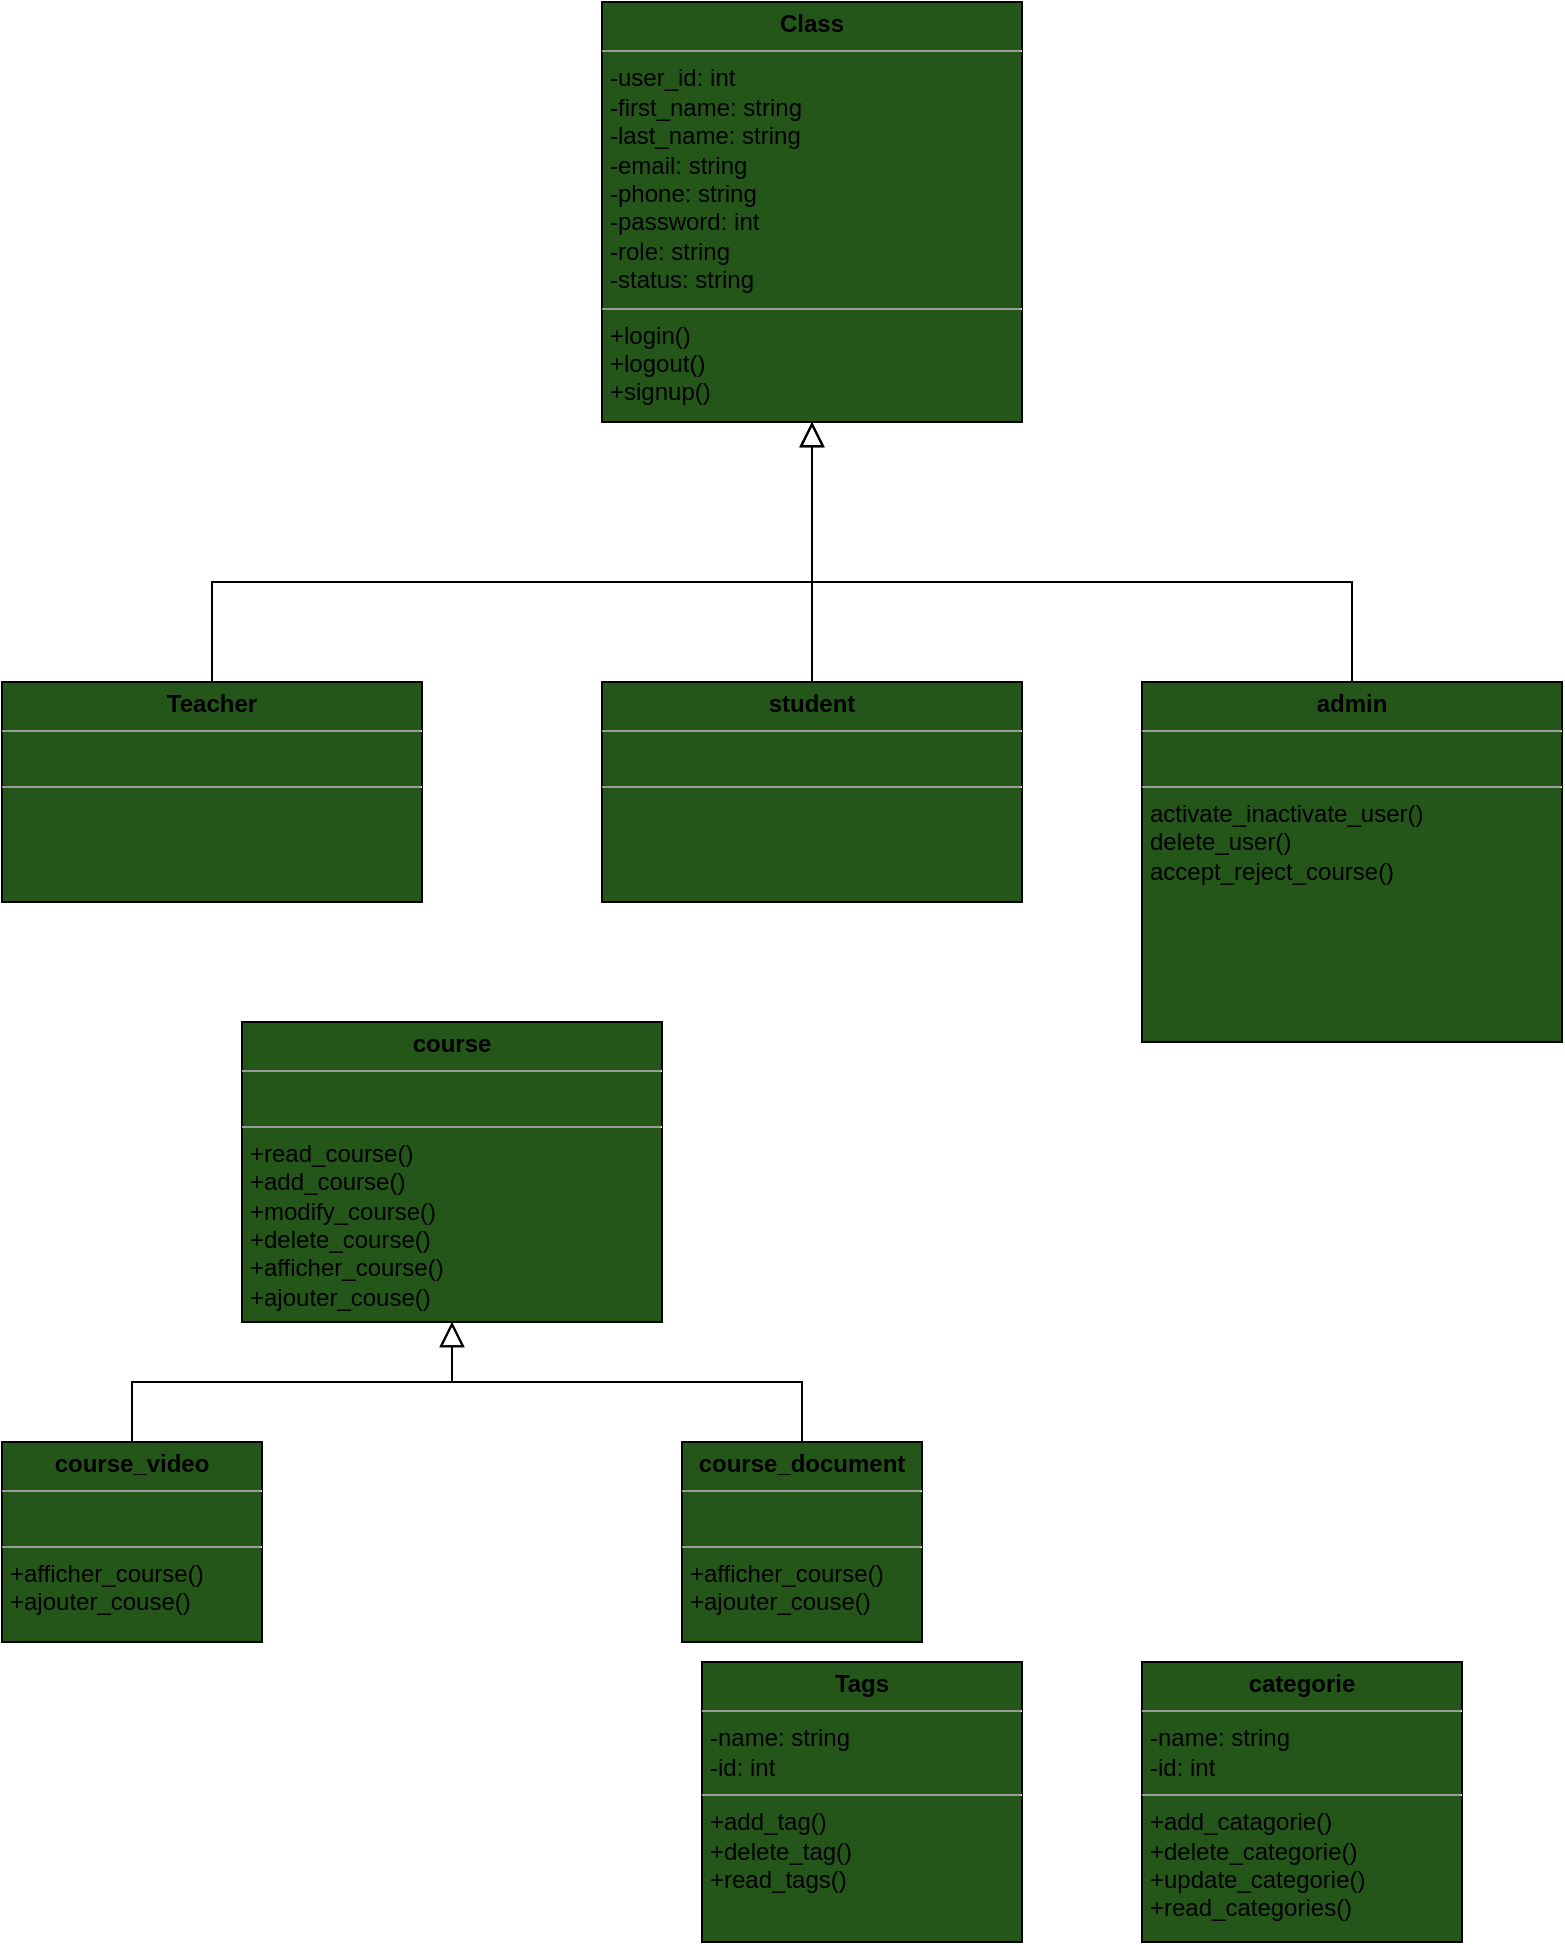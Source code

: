 <mxfile>
    <diagram id="UIaYbOTbj8Pi2ZbQqOQN" name="Page-1">
        <mxGraphModel dx="1594" dy="1762" grid="1" gridSize="10" guides="1" tooltips="1" connect="1" arrows="1" fold="1" page="1" pageScale="1" pageWidth="850" pageHeight="1100" math="0" shadow="0">
            <root>
                <mxCell id="0"/>
                <mxCell id="1" parent="0"/>
                <mxCell id="18" value="" style="endArrow=block;endSize=10;endFill=0;shadow=0;strokeWidth=1;rounded=0;edgeStyle=elbowEdgeStyle;elbow=vertical;entryX=0.5;entryY=1;entryDx=0;entryDy=0;exitX=0.5;exitY=0;exitDx=0;exitDy=0;" parent="1" source="121" target="118" edge="1">
                    <mxGeometry width="160" relative="1" as="geometry">
                        <mxPoint x="-255" y="-230.0" as="sourcePoint"/>
                        <mxPoint x="27.08" y="-329.324" as="targetPoint"/>
                        <Array as="points">
                            <mxPoint x="-45" y="-280"/>
                            <mxPoint x="-45" y="-230"/>
                        </Array>
                    </mxGeometry>
                </mxCell>
                <mxCell id="55" value="" style="endArrow=block;endSize=10;endFill=0;shadow=0;strokeWidth=1;rounded=0;edgeStyle=elbowEdgeStyle;elbow=vertical;exitX=0.5;exitY=0;exitDx=0;exitDy=0;entryX=0.5;entryY=1;entryDx=0;entryDy=0;" parent="1" source="123" target="118" edge="1">
                    <mxGeometry width="160" relative="1" as="geometry">
                        <mxPoint x="305" y="-230" as="sourcePoint"/>
                        <mxPoint x="26.92" y="-329.012" as="targetPoint"/>
                        <Array as="points">
                            <mxPoint x="125" y="-280"/>
                            <mxPoint x="145" y="-240"/>
                        </Array>
                    </mxGeometry>
                </mxCell>
                <mxCell id="56" value="" style="endArrow=block;endSize=10;endFill=0;shadow=0;strokeWidth=1;rounded=0;elbow=vertical;entryX=0.5;entryY=1;entryDx=0;entryDy=0;exitX=0.5;exitY=0;exitDx=0;exitDy=0;" parent="1" source="124" target="118" edge="1">
                    <mxGeometry width="160" relative="1" as="geometry">
                        <mxPoint x="25.0" y="-230" as="sourcePoint"/>
                        <mxPoint x="26.6" y="-328.492" as="targetPoint"/>
                    </mxGeometry>
                </mxCell>
                <mxCell id="118" value="&lt;p style=&quot;margin:0px;margin-top:4px;text-align:center;&quot;&gt;&lt;b&gt;Class&lt;/b&gt;&lt;/p&gt;&lt;hr size=&quot;1&quot;&gt;&lt;p style=&quot;margin:0px;margin-left:4px;&quot;&gt;-user_id: int&lt;br&gt;&lt;/p&gt;&lt;p style=&quot;margin:0px;margin-left:4px;&quot;&gt;-first_name: string&lt;br&gt;&lt;/p&gt;&lt;p style=&quot;margin:0px;margin-left:4px;&quot;&gt;-last_name: string&lt;br&gt;&lt;/p&gt;&lt;p style=&quot;margin:0px;margin-left:4px;&quot;&gt;-email: string&lt;br&gt;&lt;/p&gt;&lt;p style=&quot;margin:0px;margin-left:4px;&quot;&gt;-phone: string&lt;br&gt;&lt;/p&gt;&lt;p style=&quot;margin:0px;margin-left:4px;&quot;&gt;-password: int&lt;br&gt;&lt;/p&gt;&lt;p style=&quot;margin:0px;margin-left:4px;&quot;&gt;-role: string&lt;br&gt;&lt;/p&gt;&lt;p style=&quot;margin:0px;margin-left:4px;&quot;&gt;-status: string&lt;br&gt;&lt;/p&gt;&lt;hr size=&quot;1&quot;&gt;&lt;p style=&quot;margin:0px;margin-left:4px;&quot;&gt;+login()&lt;br&gt;&lt;/p&gt;&lt;p style=&quot;margin:0px;margin-left:4px;&quot;&gt;+logout()&lt;br&gt;&lt;/p&gt;&lt;p style=&quot;margin:0px;margin-left:4px;&quot;&gt;+signup()&lt;br&gt;&lt;/p&gt;" style="verticalAlign=top;align=left;overflow=fill;fontSize=12;fontFamily=Helvetica;html=1;fillColor=#24561A;" parent="1" vertex="1">
                    <mxGeometry x="-65" y="-570" width="210" height="210" as="geometry"/>
                </mxCell>
                <mxCell id="121" value="&lt;p style=&quot;margin:0px;margin-top:4px;text-align:center;&quot;&gt;&lt;b&gt;Teacher&lt;/b&gt;&lt;/p&gt;&lt;hr size=&quot;1&quot;&gt;&lt;p style=&quot;margin:0px;margin-left:4px;&quot;&gt;&lt;br&gt;&lt;/p&gt;&lt;hr size=&quot;1&quot;&gt;&lt;p style=&quot;margin:0px;margin-left:4px;&quot;&gt;&lt;br&gt;&lt;/p&gt;" style="verticalAlign=top;align=left;overflow=fill;fontSize=12;fontFamily=Helvetica;html=1;fillColor=#24561A;" parent="1" vertex="1">
                    <mxGeometry x="-365" y="-230" width="210" height="110" as="geometry"/>
                </mxCell>
                <mxCell id="123" value="&lt;p style=&quot;margin:0px;margin-top:4px;text-align:center;&quot;&gt;&lt;b&gt;admin&lt;/b&gt;&lt;/p&gt;&lt;hr size=&quot;1&quot;&gt;&lt;p style=&quot;margin:0px;margin-left:4px;&quot;&gt;&lt;br&gt;&lt;/p&gt;&lt;hr size=&quot;1&quot;&gt;&lt;p style=&quot;margin:0px;margin-left:4px;&quot;&gt;&lt;span style=&quot;background-color: initial;&quot;&gt;activate_inactivate_user()&lt;/span&gt;&lt;br&gt;&lt;/p&gt;&lt;p style=&quot;margin: 0px 0px 0px 4px;&quot;&gt;delete_user()&lt;/p&gt;&lt;p style=&quot;margin: 0px 0px 0px 4px;&quot;&gt;accept_reject_course()&lt;/p&gt;" style="verticalAlign=top;align=left;overflow=fill;fontSize=12;fontFamily=Helvetica;html=1;fillColor=#24561A;" parent="1" vertex="1">
                    <mxGeometry x="205" y="-230" width="210" height="180" as="geometry"/>
                </mxCell>
                <mxCell id="124" value="&lt;p style=&quot;margin:0px;margin-top:4px;text-align:center;&quot;&gt;&lt;b&gt;student&lt;/b&gt;&lt;/p&gt;&lt;hr size=&quot;1&quot;&gt;&lt;p style=&quot;margin:0px;margin-left:4px;&quot;&gt;&lt;br&gt;&lt;/p&gt;&lt;hr size=&quot;1&quot;&gt;&lt;p style=&quot;margin:0px;margin-left:4px;&quot;&gt;&lt;br&gt;&lt;/p&gt;" style="verticalAlign=top;align=left;overflow=fill;fontSize=12;fontFamily=Helvetica;html=1;fillColor=#24561A;" parent="1" vertex="1">
                    <mxGeometry x="-65" y="-230" width="210" height="110" as="geometry"/>
                </mxCell>
                <mxCell id="125" value="&lt;p style=&quot;margin:0px;margin-top:4px;text-align:center;&quot;&gt;&lt;b&gt;course&lt;/b&gt;&lt;/p&gt;&lt;hr size=&quot;1&quot;&gt;&lt;p style=&quot;margin:0px;margin-left:4px;&quot;&gt;&lt;br&gt;&lt;/p&gt;&lt;hr size=&quot;1&quot;&gt;&lt;p style=&quot;margin:0px;margin-left:4px;&quot;&gt;+read_course()&lt;/p&gt;&lt;p style=&quot;margin:0px;margin-left:4px;&quot;&gt;&lt;span style=&quot;background-color: initial;&quot;&gt;+add_course()&lt;/span&gt;&lt;br&gt;&lt;/p&gt;&lt;p style=&quot;margin: 0px 0px 0px 4px;&quot;&gt;+modify_course()&lt;br&gt;&lt;/p&gt;&lt;p style=&quot;margin: 0px 0px 0px 4px;&quot;&gt;+delete_course()&lt;/p&gt;&lt;p style=&quot;margin: 0px 0px 0px 4px;&quot;&gt;+afficher_course()&lt;/p&gt;&lt;p style=&quot;margin: 0px 0px 0px 4px;&quot;&gt;+ajouter_couse()&lt;/p&gt;" style="verticalAlign=top;align=left;overflow=fill;fontSize=12;fontFamily=Helvetica;html=1;fillColor=#24561A;" parent="1" vertex="1">
                    <mxGeometry x="-245" y="-60" width="210" height="150" as="geometry"/>
                </mxCell>
                <mxCell id="126" value="&lt;p style=&quot;margin:0px;margin-top:4px;text-align:center;&quot;&gt;&lt;b&gt;course_video&lt;/b&gt;&lt;/p&gt;&lt;hr size=&quot;1&quot;&gt;&lt;p style=&quot;margin:0px;margin-left:4px;&quot;&gt;&lt;br&gt;&lt;/p&gt;&lt;hr size=&quot;1&quot;&gt;&lt;p style=&quot;margin:0px;margin-left:4px;&quot;&gt;+afficher_course()&lt;/p&gt;&lt;p style=&quot;margin:0px;margin-left:4px;&quot;&gt;+ajouter_couse()&lt;/p&gt;" style="verticalAlign=top;align=left;overflow=fill;fontSize=12;fontFamily=Helvetica;html=1;fillColor=#24561A;" parent="1" vertex="1">
                    <mxGeometry x="-365" y="150" width="130" height="100" as="geometry"/>
                </mxCell>
                <mxCell id="127" value="&lt;p style=&quot;margin:0px;margin-top:4px;text-align:center;&quot;&gt;&lt;b&gt;course_document&lt;/b&gt;&lt;/p&gt;&lt;hr size=&quot;1&quot;&gt;&lt;p style=&quot;margin:0px;margin-left:4px;&quot;&gt;&lt;br&gt;&lt;/p&gt;&lt;hr size=&quot;1&quot;&gt;&lt;p style=&quot;margin:0px;margin-left:4px;&quot;&gt;+afficher_course()&lt;/p&gt;&lt;p style=&quot;margin:0px;margin-left:4px;&quot;&gt;+ajouter_couse()&lt;/p&gt;" style="verticalAlign=top;align=left;overflow=fill;fontSize=12;fontFamily=Helvetica;html=1;fillColor=#24561A;" parent="1" vertex="1">
                    <mxGeometry x="-25" y="150" width="120" height="100" as="geometry"/>
                </mxCell>
                <mxCell id="128" value="" style="endArrow=block;endSize=10;endFill=0;shadow=0;strokeWidth=1;rounded=0;edgeStyle=elbowEdgeStyle;elbow=vertical;entryX=0.5;entryY=1;entryDx=0;entryDy=0;exitX=0.5;exitY=0;exitDx=0;exitDy=0;" parent="1" source="126" target="125" edge="1">
                    <mxGeometry width="160" relative="1" as="geometry">
                        <mxPoint x="-250" y="126" as="sourcePoint"/>
                        <mxPoint x="35.0" y="-34" as="targetPoint"/>
                        <Array as="points">
                            <mxPoint x="-180" y="120"/>
                            <mxPoint x="-220" y="110"/>
                            <mxPoint x="-165" y="90"/>
                            <mxPoint x="-35" y="76"/>
                            <mxPoint x="-35" y="126"/>
                        </Array>
                    </mxGeometry>
                </mxCell>
                <mxCell id="129" value="" style="endArrow=block;endSize=10;endFill=0;shadow=0;strokeWidth=1;rounded=0;edgeStyle=elbowEdgeStyle;elbow=vertical;entryX=0.5;entryY=1;entryDx=0;entryDy=0;exitX=0.5;exitY=0;exitDx=0;exitDy=0;" parent="1" source="127" target="125" edge="1">
                    <mxGeometry width="160" relative="1" as="geometry">
                        <mxPoint x="-280" y="140" as="sourcePoint"/>
                        <mxPoint x="-130" y="50" as="targetPoint"/>
                        <Array as="points">
                            <mxPoint x="-70" y="120"/>
                            <mxPoint x="-110" y="110"/>
                            <mxPoint x="-75" y="80"/>
                            <mxPoint x="-85" y="90"/>
                            <mxPoint x="-25" y="86"/>
                            <mxPoint x="-25" y="136"/>
                        </Array>
                    </mxGeometry>
                </mxCell>
                <mxCell id="130" value="&lt;p style=&quot;margin:0px;margin-top:4px;text-align:center;&quot;&gt;&lt;b&gt;categorie&lt;/b&gt;&lt;/p&gt;&lt;hr size=&quot;1&quot;&gt;&lt;p style=&quot;margin:0px;margin-left:4px;&quot;&gt;-name: string&lt;/p&gt;&lt;p style=&quot;margin:0px;margin-left:4px;&quot;&gt;-id: int&lt;/p&gt;&lt;hr size=&quot;1&quot;&gt;&lt;p style=&quot;margin:0px;margin-left:4px;&quot;&gt;&lt;span style=&quot;background-color: initial;&quot;&gt;+add_catagorie()&lt;/span&gt;&lt;br&gt;&lt;/p&gt;&lt;p style=&quot;margin: 0px 0px 0px 4px;&quot;&gt;+delete_categorie()&lt;/p&gt;&lt;p style=&quot;margin: 0px 0px 0px 4px;&quot;&gt;+update_categorie()&lt;/p&gt;&lt;p style=&quot;margin: 0px 0px 0px 4px;&quot;&gt;+read_categories()&lt;/p&gt;&lt;p style=&quot;margin: 0px 0px 0px 4px;&quot;&gt;&lt;br&gt;&lt;/p&gt;" style="verticalAlign=top;align=left;overflow=fill;fontSize=12;fontFamily=Helvetica;html=1;fillColor=#24561A;" parent="1" vertex="1">
                    <mxGeometry x="205" y="260" width="160" height="140" as="geometry"/>
                </mxCell>
                <mxCell id="133" value="&lt;p style=&quot;margin:0px;margin-top:4px;text-align:center;&quot;&gt;&lt;b&gt;Tags&lt;/b&gt;&lt;/p&gt;&lt;hr size=&quot;1&quot;&gt;&lt;p style=&quot;margin:0px;margin-left:4px;&quot;&gt;-name: string&lt;/p&gt;&lt;p style=&quot;margin:0px;margin-left:4px;&quot;&gt;-id: int&lt;/p&gt;&lt;hr size=&quot;1&quot;&gt;&lt;p style=&quot;margin:0px;margin-left:4px;&quot;&gt;&lt;span style=&quot;background-color: initial;&quot;&gt;+add_tag()&lt;/span&gt;&lt;br&gt;&lt;/p&gt;&lt;p style=&quot;margin: 0px 0px 0px 4px;&quot;&gt;+delete_tag()&lt;/p&gt;&lt;p style=&quot;margin: 0px 0px 0px 4px;&quot;&gt;+read_tags()&lt;/p&gt;" style="verticalAlign=top;align=left;overflow=fill;fontSize=12;fontFamily=Helvetica;html=1;fillColor=#24561A;" parent="1" vertex="1">
                    <mxGeometry x="-15" y="260" width="160" height="140" as="geometry"/>
                </mxCell>
            </root>
        </mxGraphModel>
    </diagram>
    <diagram id="jxdCaelKDoVd02Nmo1uv" name="Page-2">
        <mxGraphModel dx="1085" dy="866" grid="1" gridSize="10" guides="1" tooltips="1" connect="1" arrows="1" fold="1" page="1" pageScale="1" pageWidth="850" pageHeight="1100" math="0" shadow="0">
            <root>
                <mxCell id="0"/>
                <mxCell id="1" parent="0"/>
                <mxCell id="F6KqD8bWz9Ix8z6Z-bY4-1" value="Person" style="swimlane;fontStyle=2;align=center;verticalAlign=top;childLayout=stackLayout;horizontal=1;startSize=26;horizontalStack=0;resizeParent=1;resizeLast=0;collapsible=1;marginBottom=0;rounded=0;shadow=0;strokeWidth=1;" vertex="1" parent="1">
                    <mxGeometry x="140" y="100" width="160" height="138" as="geometry">
                        <mxRectangle x="230" y="140" width="160" height="26" as="alternateBounds"/>
                    </mxGeometry>
                </mxCell>
                <mxCell id="F6KqD8bWz9Ix8z6Z-bY4-2" value="Name" style="text;align=left;verticalAlign=top;spacingLeft=4;spacingRight=4;overflow=hidden;rotatable=0;points=[[0,0.5],[1,0.5]];portConstraint=eastwest;" vertex="1" parent="F6KqD8bWz9Ix8z6Z-bY4-1">
                    <mxGeometry y="26" width="160" height="26" as="geometry"/>
                </mxCell>
                <mxCell id="F6KqD8bWz9Ix8z6Z-bY4-3" value="Phone Number" style="text;align=left;verticalAlign=top;spacingLeft=4;spacingRight=4;overflow=hidden;rotatable=0;points=[[0,0.5],[1,0.5]];portConstraint=eastwest;rounded=0;shadow=0;html=0;" vertex="1" parent="F6KqD8bWz9Ix8z6Z-bY4-1">
                    <mxGeometry y="52" width="160" height="26" as="geometry"/>
                </mxCell>
                <mxCell id="F6KqD8bWz9Ix8z6Z-bY4-4" value="Email Address" style="text;align=left;verticalAlign=top;spacingLeft=4;spacingRight=4;overflow=hidden;rotatable=0;points=[[0,0.5],[1,0.5]];portConstraint=eastwest;rounded=0;shadow=0;html=0;" vertex="1" parent="F6KqD8bWz9Ix8z6Z-bY4-1">
                    <mxGeometry y="78" width="160" height="26" as="geometry"/>
                </mxCell>
                <mxCell id="F6KqD8bWz9Ix8z6Z-bY4-5" value="" style="line;html=1;strokeWidth=1;align=left;verticalAlign=middle;spacingTop=-1;spacingLeft=3;spacingRight=3;rotatable=0;labelPosition=right;points=[];portConstraint=eastwest;" vertex="1" parent="F6KqD8bWz9Ix8z6Z-bY4-1">
                    <mxGeometry y="104" width="160" height="8" as="geometry"/>
                </mxCell>
                <mxCell id="F6KqD8bWz9Ix8z6Z-bY4-6" value="Purchase Parking Pass" style="text;align=left;verticalAlign=top;spacingLeft=4;spacingRight=4;overflow=hidden;rotatable=0;points=[[0,0.5],[1,0.5]];portConstraint=eastwest;" vertex="1" parent="F6KqD8bWz9Ix8z6Z-bY4-1">
                    <mxGeometry y="112" width="160" height="26" as="geometry"/>
                </mxCell>
                <mxCell id="F6KqD8bWz9Ix8z6Z-bY4-7" value="Student" style="swimlane;fontStyle=0;align=center;verticalAlign=top;childLayout=stackLayout;horizontal=1;startSize=26;horizontalStack=0;resizeParent=1;resizeLast=0;collapsible=1;marginBottom=0;rounded=0;shadow=0;strokeWidth=1;" vertex="1" parent="1">
                    <mxGeometry x="40" y="340" width="160" height="138" as="geometry">
                        <mxRectangle x="130" y="380" width="160" height="26" as="alternateBounds"/>
                    </mxGeometry>
                </mxCell>
                <mxCell id="F6KqD8bWz9Ix8z6Z-bY4-8" value="Student Number" style="text;align=left;verticalAlign=top;spacingLeft=4;spacingRight=4;overflow=hidden;rotatable=0;points=[[0,0.5],[1,0.5]];portConstraint=eastwest;" vertex="1" parent="F6KqD8bWz9Ix8z6Z-bY4-7">
                    <mxGeometry y="26" width="160" height="26" as="geometry"/>
                </mxCell>
                <mxCell id="F6KqD8bWz9Ix8z6Z-bY4-9" value="Average Mark" style="text;align=left;verticalAlign=top;spacingLeft=4;spacingRight=4;overflow=hidden;rotatable=0;points=[[0,0.5],[1,0.5]];portConstraint=eastwest;rounded=0;shadow=0;html=0;" vertex="1" parent="F6KqD8bWz9Ix8z6Z-bY4-7">
                    <mxGeometry y="52" width="160" height="26" as="geometry"/>
                </mxCell>
                <mxCell id="F6KqD8bWz9Ix8z6Z-bY4-10" value="" style="line;html=1;strokeWidth=1;align=left;verticalAlign=middle;spacingTop=-1;spacingLeft=3;spacingRight=3;rotatable=0;labelPosition=right;points=[];portConstraint=eastwest;" vertex="1" parent="F6KqD8bWz9Ix8z6Z-bY4-7">
                    <mxGeometry y="78" width="160" height="8" as="geometry"/>
                </mxCell>
                <mxCell id="F6KqD8bWz9Ix8z6Z-bY4-11" value="Is Eligible To Enroll" style="text;align=left;verticalAlign=top;spacingLeft=4;spacingRight=4;overflow=hidden;rotatable=0;points=[[0,0.5],[1,0.5]];portConstraint=eastwest;fontStyle=4" vertex="1" parent="F6KqD8bWz9Ix8z6Z-bY4-7">
                    <mxGeometry y="86" width="160" height="26" as="geometry"/>
                </mxCell>
                <mxCell id="F6KqD8bWz9Ix8z6Z-bY4-12" value="Get Seminars Taken" style="text;align=left;verticalAlign=top;spacingLeft=4;spacingRight=4;overflow=hidden;rotatable=0;points=[[0,0.5],[1,0.5]];portConstraint=eastwest;" vertex="1" parent="F6KqD8bWz9Ix8z6Z-bY4-7">
                    <mxGeometry y="112" width="160" height="26" as="geometry"/>
                </mxCell>
                <mxCell id="F6KqD8bWz9Ix8z6Z-bY4-13" value="" style="endArrow=block;endSize=10;endFill=0;shadow=0;strokeWidth=1;rounded=0;edgeStyle=elbowEdgeStyle;elbow=vertical;" edge="1" parent="1" source="F6KqD8bWz9Ix8z6Z-bY4-7" target="F6KqD8bWz9Ix8z6Z-bY4-1">
                    <mxGeometry width="160" relative="1" as="geometry">
                        <mxPoint x="120" y="183" as="sourcePoint"/>
                        <mxPoint x="120" y="183" as="targetPoint"/>
                    </mxGeometry>
                </mxCell>
                <mxCell id="F6KqD8bWz9Ix8z6Z-bY4-14" value="Professor" style="swimlane;fontStyle=0;align=center;verticalAlign=top;childLayout=stackLayout;horizontal=1;startSize=26;horizontalStack=0;resizeParent=1;resizeLast=0;collapsible=1;marginBottom=0;rounded=0;shadow=0;strokeWidth=1;" vertex="1" parent="1">
                    <mxGeometry x="250" y="340" width="160" height="70" as="geometry">
                        <mxRectangle x="340" y="380" width="170" height="26" as="alternateBounds"/>
                    </mxGeometry>
                </mxCell>
                <mxCell id="F6KqD8bWz9Ix8z6Z-bY4-15" value="Salary" style="text;align=left;verticalAlign=top;spacingLeft=4;spacingRight=4;overflow=hidden;rotatable=0;points=[[0,0.5],[1,0.5]];portConstraint=eastwest;" vertex="1" parent="F6KqD8bWz9Ix8z6Z-bY4-14">
                    <mxGeometry y="26" width="160" height="26" as="geometry"/>
                </mxCell>
                <mxCell id="F6KqD8bWz9Ix8z6Z-bY4-16" value="" style="line;html=1;strokeWidth=1;align=left;verticalAlign=middle;spacingTop=-1;spacingLeft=3;spacingRight=3;rotatable=0;labelPosition=right;points=[];portConstraint=eastwest;" vertex="1" parent="F6KqD8bWz9Ix8z6Z-bY4-14">
                    <mxGeometry y="52" width="160" height="8" as="geometry"/>
                </mxCell>
                <mxCell id="F6KqD8bWz9Ix8z6Z-bY4-17" value="" style="endArrow=block;endSize=10;endFill=0;shadow=0;strokeWidth=1;rounded=0;edgeStyle=elbowEdgeStyle;elbow=vertical;" edge="1" parent="1" source="F6KqD8bWz9Ix8z6Z-bY4-14" target="F6KqD8bWz9Ix8z6Z-bY4-1">
                    <mxGeometry width="160" relative="1" as="geometry">
                        <mxPoint x="130" y="353" as="sourcePoint"/>
                        <mxPoint x="230" y="251" as="targetPoint"/>
                    </mxGeometry>
                </mxCell>
                <mxCell id="F6KqD8bWz9Ix8z6Z-bY4-18" value="Address" style="swimlane;fontStyle=0;align=center;verticalAlign=top;childLayout=stackLayout;horizontal=1;startSize=26;horizontalStack=0;resizeParent=1;resizeLast=0;collapsible=1;marginBottom=0;rounded=0;shadow=0;strokeWidth=1;" vertex="1" parent="1">
                    <mxGeometry x="430" y="100" width="160" height="216" as="geometry">
                        <mxRectangle x="550" y="140" width="160" height="26" as="alternateBounds"/>
                    </mxGeometry>
                </mxCell>
                <mxCell id="F6KqD8bWz9Ix8z6Z-bY4-19" value="Street" style="text;align=left;verticalAlign=top;spacingLeft=4;spacingRight=4;overflow=hidden;rotatable=0;points=[[0,0.5],[1,0.5]];portConstraint=eastwest;" vertex="1" parent="F6KqD8bWz9Ix8z6Z-bY4-18">
                    <mxGeometry y="26" width="160" height="26" as="geometry"/>
                </mxCell>
                <mxCell id="F6KqD8bWz9Ix8z6Z-bY4-20" value="City" style="text;align=left;verticalAlign=top;spacingLeft=4;spacingRight=4;overflow=hidden;rotatable=0;points=[[0,0.5],[1,0.5]];portConstraint=eastwest;rounded=0;shadow=0;html=0;" vertex="1" parent="F6KqD8bWz9Ix8z6Z-bY4-18">
                    <mxGeometry y="52" width="160" height="26" as="geometry"/>
                </mxCell>
                <mxCell id="F6KqD8bWz9Ix8z6Z-bY4-21" value="State" style="text;align=left;verticalAlign=top;spacingLeft=4;spacingRight=4;overflow=hidden;rotatable=0;points=[[0,0.5],[1,0.5]];portConstraint=eastwest;rounded=0;shadow=0;html=0;" vertex="1" parent="F6KqD8bWz9Ix8z6Z-bY4-18">
                    <mxGeometry y="78" width="160" height="26" as="geometry"/>
                </mxCell>
                <mxCell id="F6KqD8bWz9Ix8z6Z-bY4-22" value="Postal Code" style="text;align=left;verticalAlign=top;spacingLeft=4;spacingRight=4;overflow=hidden;rotatable=0;points=[[0,0.5],[1,0.5]];portConstraint=eastwest;rounded=0;shadow=0;html=0;" vertex="1" parent="F6KqD8bWz9Ix8z6Z-bY4-18">
                    <mxGeometry y="104" width="160" height="26" as="geometry"/>
                </mxCell>
                <mxCell id="F6KqD8bWz9Ix8z6Z-bY4-23" value="Country" style="text;align=left;verticalAlign=top;spacingLeft=4;spacingRight=4;overflow=hidden;rotatable=0;points=[[0,0.5],[1,0.5]];portConstraint=eastwest;rounded=0;shadow=0;html=0;" vertex="1" parent="F6KqD8bWz9Ix8z6Z-bY4-18">
                    <mxGeometry y="130" width="160" height="26" as="geometry"/>
                </mxCell>
                <mxCell id="F6KqD8bWz9Ix8z6Z-bY4-24" value="" style="line;html=1;strokeWidth=1;align=left;verticalAlign=middle;spacingTop=-1;spacingLeft=3;spacingRight=3;rotatable=0;labelPosition=right;points=[];portConstraint=eastwest;" vertex="1" parent="F6KqD8bWz9Ix8z6Z-bY4-18">
                    <mxGeometry y="156" width="160" height="8" as="geometry"/>
                </mxCell>
                <mxCell id="F6KqD8bWz9Ix8z6Z-bY4-25" value="Validate" style="text;align=left;verticalAlign=top;spacingLeft=4;spacingRight=4;overflow=hidden;rotatable=0;points=[[0,0.5],[1,0.5]];portConstraint=eastwest;" vertex="1" parent="F6KqD8bWz9Ix8z6Z-bY4-18">
                    <mxGeometry y="164" width="160" height="26" as="geometry"/>
                </mxCell>
                <mxCell id="F6KqD8bWz9Ix8z6Z-bY4-26" value="Output As Label" style="text;align=left;verticalAlign=top;spacingLeft=4;spacingRight=4;overflow=hidden;rotatable=0;points=[[0,0.5],[1,0.5]];portConstraint=eastwest;" vertex="1" parent="F6KqD8bWz9Ix8z6Z-bY4-18">
                    <mxGeometry y="190" width="160" height="26" as="geometry"/>
                </mxCell>
                <mxCell id="F6KqD8bWz9Ix8z6Z-bY4-27" value="" style="endArrow=open;shadow=0;strokeWidth=1;rounded=0;endFill=1;elbow=vertical;entryX=0;entryY=0.5;entryDx=0;entryDy=0;" edge="1" parent="1" source="F6KqD8bWz9Ix8z6Z-bY4-1" target="F6KqD8bWz9Ix8z6Z-bY4-22">
                    <mxGeometry x="0.5" y="41" relative="1" as="geometry">
                        <mxPoint x="300" y="172" as="sourcePoint"/>
                        <mxPoint x="460" y="172" as="targetPoint"/>
                        <mxPoint x="-40" y="32" as="offset"/>
                    </mxGeometry>
                </mxCell>
                <mxCell id="F6KqD8bWz9Ix8z6Z-bY4-28" value="0..1" style="resizable=0;align=left;verticalAlign=bottom;labelBackgroundColor=none;fontSize=12;" connectable="0" vertex="1" parent="F6KqD8bWz9Ix8z6Z-bY4-27">
                    <mxGeometry x="-1" relative="1" as="geometry">
                        <mxPoint y="1" as="offset"/>
                    </mxGeometry>
                </mxCell>
                <mxCell id="F6KqD8bWz9Ix8z6Z-bY4-29" value="1" style="resizable=0;align=right;verticalAlign=bottom;labelBackgroundColor=none;fontSize=12;" connectable="0" vertex="1" parent="F6KqD8bWz9Ix8z6Z-bY4-27">
                    <mxGeometry x="1" relative="1" as="geometry">
                        <mxPoint x="-7" y="4" as="offset"/>
                    </mxGeometry>
                </mxCell>
                <mxCell id="F6KqD8bWz9Ix8z6Z-bY4-30" value="lives at" style="text;html=1;resizable=0;points=[];;align=center;verticalAlign=middle;labelBackgroundColor=none;rounded=0;shadow=0;strokeWidth=1;fontSize=12;" vertex="1" connectable="0" parent="F6KqD8bWz9Ix8z6Z-bY4-27">
                    <mxGeometry x="0.5" y="49" relative="1" as="geometry">
                        <mxPoint x="-38" y="40" as="offset"/>
                    </mxGeometry>
                </mxCell>
            </root>
        </mxGraphModel>
    </diagram>
</mxfile>